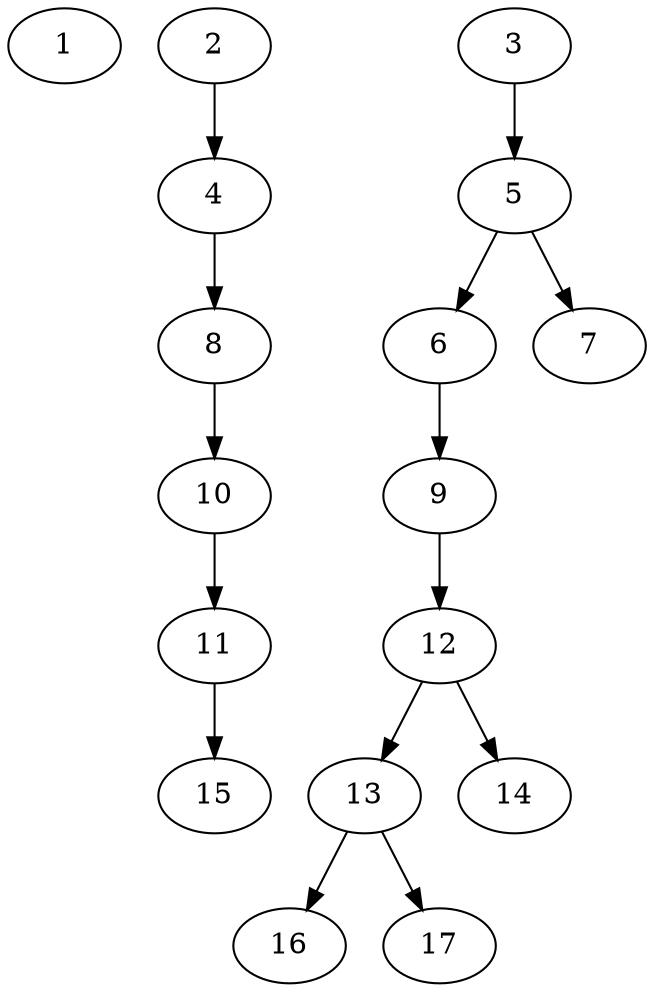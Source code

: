 // DAG (tier=1-easy, mode=compute, n=17, ccr=0.275, fat=0.426, density=0.263, regular=0.757, jump=0.091, mindata=262144, maxdata=2097152)
// DAG automatically generated by daggen at Sun Aug 24 16:33:32 2025
// /home/ermia/Project/Environments/daggen/bin/daggen --dot --ccr 0.275 --fat 0.426 --regular 0.757 --density 0.263 --jump 0.091 --mindata 262144 --maxdata 2097152 -n 17 
digraph G {
  1 [size="91047624360674", alpha="0.09", expect_size="45523812180337"]
  2 [size="709958258444552", alpha="0.09", expect_size="354979129222276"]
  2 -> 4 [size ="26817910013952"]
  3 [size="18912005276908132", alpha="0.20", expect_size="9456002638454066"]
  3 -> 5 [size ="9283706028032"]
  4 [size="48445100795101184", alpha="0.18", expect_size="24222550397550592"]
  4 -> 8 [size ="1063138623488"]
  5 [size="284122059544461312", alpha="0.18", expect_size="142061029772230656"]
  5 -> 6 [size ="3457482227712"]
  5 -> 7 [size ="3457482227712"]
  6 [size="617830827562368", alpha="0.17", expect_size="308915413781184"]
  6 -> 9 [size ="15152644620288"]
  7 [size="3668026302495826", alpha="0.13", expect_size="1834013151247913"]
  8 [size="1260832075808768000", alpha="0.17", expect_size="630416037904384000"]
  8 -> 10 [size ="9336730419200"]
  9 [size="40597327511358392", alpha="0.13", expect_size="20298663755679196"]
  9 -> 12 [size ="24874605084672"]
  10 [size="841011914812709", alpha="0.07", expect_size="420505957406354"]
  10 -> 11 [size ="28678981419008"]
  11 [size="147519344794927104", alpha="0.04", expect_size="73759672397463552"]
  11 -> 15 [size ="2233517211648"]
  12 [size="293517473376894976", alpha="0.09", expect_size="146758736688447488"]
  12 -> 13 [size ="3533290078208"]
  12 -> 14 [size ="3533290078208"]
  13 [size="278844386551267328", alpha="0.16", expect_size="139422193275633664"]
  13 -> 16 [size ="3414532554752"]
  13 -> 17 [size ="3414532554752"]
  14 [size="41344888558697", alpha="0.09", expect_size="20672444279348"]
  15 [size="685345119292882944", alpha="0.16", expect_size="342672559646441472"]
  16 [size="143678087633843", alpha="0.01", expect_size="71839043816921"]
  17 [size="4608312236357729", alpha="0.01", expect_size="2304156118178864"]
}